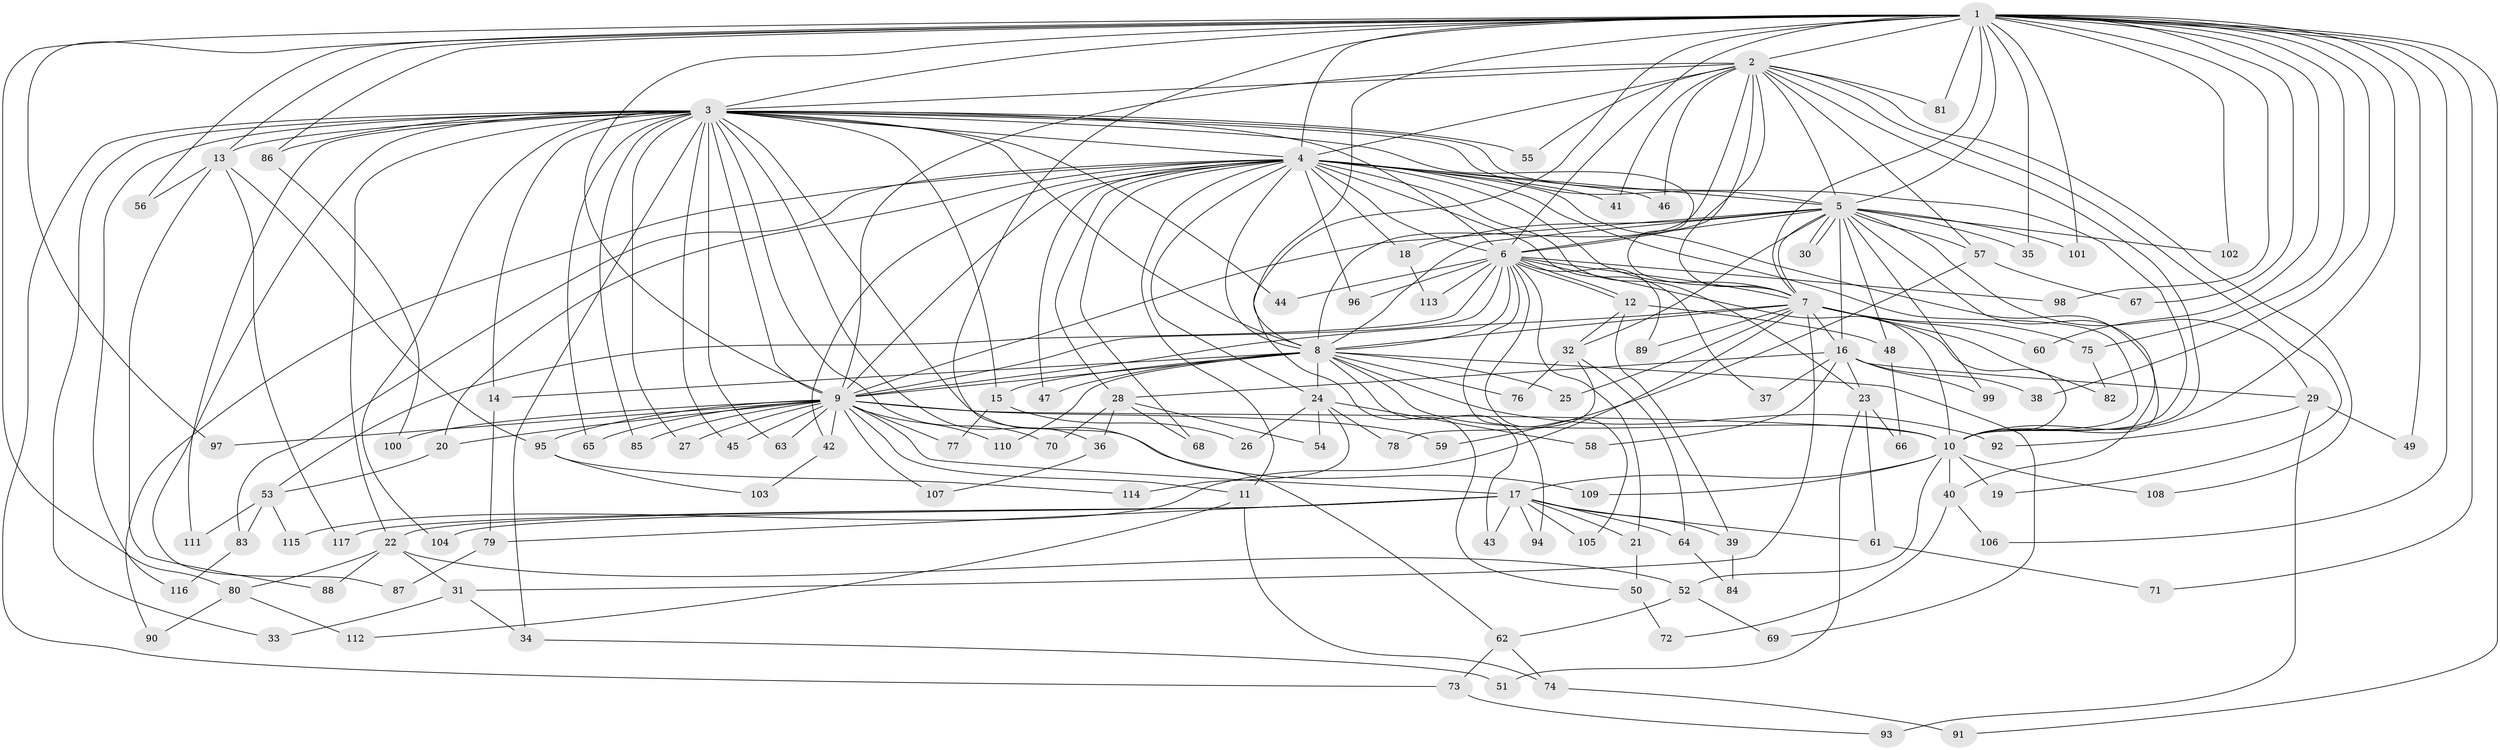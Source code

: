 // Generated by graph-tools (version 1.1) at 2025/46/03/09/25 04:46:39]
// undirected, 117 vertices, 259 edges
graph export_dot {
graph [start="1"]
  node [color=gray90,style=filled];
  1;
  2;
  3;
  4;
  5;
  6;
  7;
  8;
  9;
  10;
  11;
  12;
  13;
  14;
  15;
  16;
  17;
  18;
  19;
  20;
  21;
  22;
  23;
  24;
  25;
  26;
  27;
  28;
  29;
  30;
  31;
  32;
  33;
  34;
  35;
  36;
  37;
  38;
  39;
  40;
  41;
  42;
  43;
  44;
  45;
  46;
  47;
  48;
  49;
  50;
  51;
  52;
  53;
  54;
  55;
  56;
  57;
  58;
  59;
  60;
  61;
  62;
  63;
  64;
  65;
  66;
  67;
  68;
  69;
  70;
  71;
  72;
  73;
  74;
  75;
  76;
  77;
  78;
  79;
  80;
  81;
  82;
  83;
  84;
  85;
  86;
  87;
  88;
  89;
  90;
  91;
  92;
  93;
  94;
  95;
  96;
  97;
  98;
  99;
  100;
  101;
  102;
  103;
  104;
  105;
  106;
  107;
  108;
  109;
  110;
  111;
  112;
  113;
  114;
  115;
  116;
  117;
  1 -- 2;
  1 -- 3;
  1 -- 4;
  1 -- 5;
  1 -- 6;
  1 -- 7;
  1 -- 8;
  1 -- 9;
  1 -- 10;
  1 -- 13;
  1 -- 35;
  1 -- 38;
  1 -- 49;
  1 -- 50;
  1 -- 56;
  1 -- 60;
  1 -- 62;
  1 -- 67;
  1 -- 71;
  1 -- 75;
  1 -- 80;
  1 -- 81;
  1 -- 86;
  1 -- 91;
  1 -- 97;
  1 -- 98;
  1 -- 101;
  1 -- 102;
  1 -- 106;
  2 -- 3;
  2 -- 4;
  2 -- 5;
  2 -- 6;
  2 -- 7;
  2 -- 8;
  2 -- 9;
  2 -- 10;
  2 -- 19;
  2 -- 41;
  2 -- 46;
  2 -- 55;
  2 -- 57;
  2 -- 81;
  2 -- 108;
  3 -- 4;
  3 -- 5;
  3 -- 6;
  3 -- 7;
  3 -- 8;
  3 -- 9;
  3 -- 10;
  3 -- 13;
  3 -- 14;
  3 -- 15;
  3 -- 22;
  3 -- 27;
  3 -- 33;
  3 -- 34;
  3 -- 36;
  3 -- 44;
  3 -- 45;
  3 -- 55;
  3 -- 63;
  3 -- 65;
  3 -- 70;
  3 -- 73;
  3 -- 85;
  3 -- 86;
  3 -- 87;
  3 -- 104;
  3 -- 109;
  3 -- 111;
  3 -- 116;
  4 -- 5;
  4 -- 6;
  4 -- 7;
  4 -- 8;
  4 -- 9;
  4 -- 10;
  4 -- 11;
  4 -- 18;
  4 -- 20;
  4 -- 23;
  4 -- 24;
  4 -- 28;
  4 -- 37;
  4 -- 40;
  4 -- 41;
  4 -- 42;
  4 -- 46;
  4 -- 47;
  4 -- 68;
  4 -- 83;
  4 -- 90;
  4 -- 96;
  5 -- 6;
  5 -- 7;
  5 -- 8;
  5 -- 9;
  5 -- 10;
  5 -- 16;
  5 -- 18;
  5 -- 29;
  5 -- 30;
  5 -- 30;
  5 -- 32;
  5 -- 35;
  5 -- 48;
  5 -- 57;
  5 -- 99;
  5 -- 101;
  5 -- 102;
  6 -- 7;
  6 -- 8;
  6 -- 9;
  6 -- 10;
  6 -- 12;
  6 -- 12;
  6 -- 21;
  6 -- 44;
  6 -- 53;
  6 -- 89;
  6 -- 94;
  6 -- 96;
  6 -- 98;
  6 -- 105;
  6 -- 113;
  7 -- 8;
  7 -- 9;
  7 -- 10;
  7 -- 16;
  7 -- 25;
  7 -- 31;
  7 -- 60;
  7 -- 75;
  7 -- 82;
  7 -- 89;
  7 -- 115;
  8 -- 9;
  8 -- 10;
  8 -- 14;
  8 -- 15;
  8 -- 24;
  8 -- 25;
  8 -- 43;
  8 -- 47;
  8 -- 69;
  8 -- 76;
  8 -- 92;
  8 -- 110;
  9 -- 10;
  9 -- 11;
  9 -- 17;
  9 -- 20;
  9 -- 27;
  9 -- 42;
  9 -- 45;
  9 -- 59;
  9 -- 63;
  9 -- 65;
  9 -- 77;
  9 -- 85;
  9 -- 95;
  9 -- 97;
  9 -- 100;
  9 -- 107;
  9 -- 110;
  10 -- 17;
  10 -- 19;
  10 -- 40;
  10 -- 52;
  10 -- 108;
  10 -- 109;
  11 -- 74;
  11 -- 112;
  12 -- 32;
  12 -- 39;
  12 -- 48;
  13 -- 56;
  13 -- 88;
  13 -- 95;
  13 -- 117;
  14 -- 79;
  15 -- 26;
  15 -- 77;
  16 -- 23;
  16 -- 28;
  16 -- 29;
  16 -- 37;
  16 -- 38;
  16 -- 58;
  16 -- 99;
  17 -- 21;
  17 -- 22;
  17 -- 39;
  17 -- 43;
  17 -- 61;
  17 -- 64;
  17 -- 79;
  17 -- 94;
  17 -- 104;
  17 -- 105;
  17 -- 117;
  18 -- 113;
  20 -- 53;
  21 -- 50;
  22 -- 31;
  22 -- 52;
  22 -- 80;
  22 -- 88;
  23 -- 51;
  23 -- 61;
  23 -- 66;
  24 -- 26;
  24 -- 54;
  24 -- 58;
  24 -- 78;
  24 -- 114;
  28 -- 36;
  28 -- 54;
  28 -- 68;
  28 -- 70;
  29 -- 49;
  29 -- 92;
  29 -- 93;
  31 -- 33;
  31 -- 34;
  32 -- 64;
  32 -- 76;
  32 -- 78;
  34 -- 51;
  36 -- 107;
  39 -- 84;
  40 -- 72;
  40 -- 106;
  42 -- 103;
  48 -- 66;
  50 -- 72;
  52 -- 62;
  52 -- 69;
  53 -- 83;
  53 -- 111;
  53 -- 115;
  57 -- 59;
  57 -- 67;
  61 -- 71;
  62 -- 73;
  62 -- 74;
  64 -- 84;
  73 -- 93;
  74 -- 91;
  75 -- 82;
  79 -- 87;
  80 -- 90;
  80 -- 112;
  83 -- 116;
  86 -- 100;
  95 -- 103;
  95 -- 114;
}
